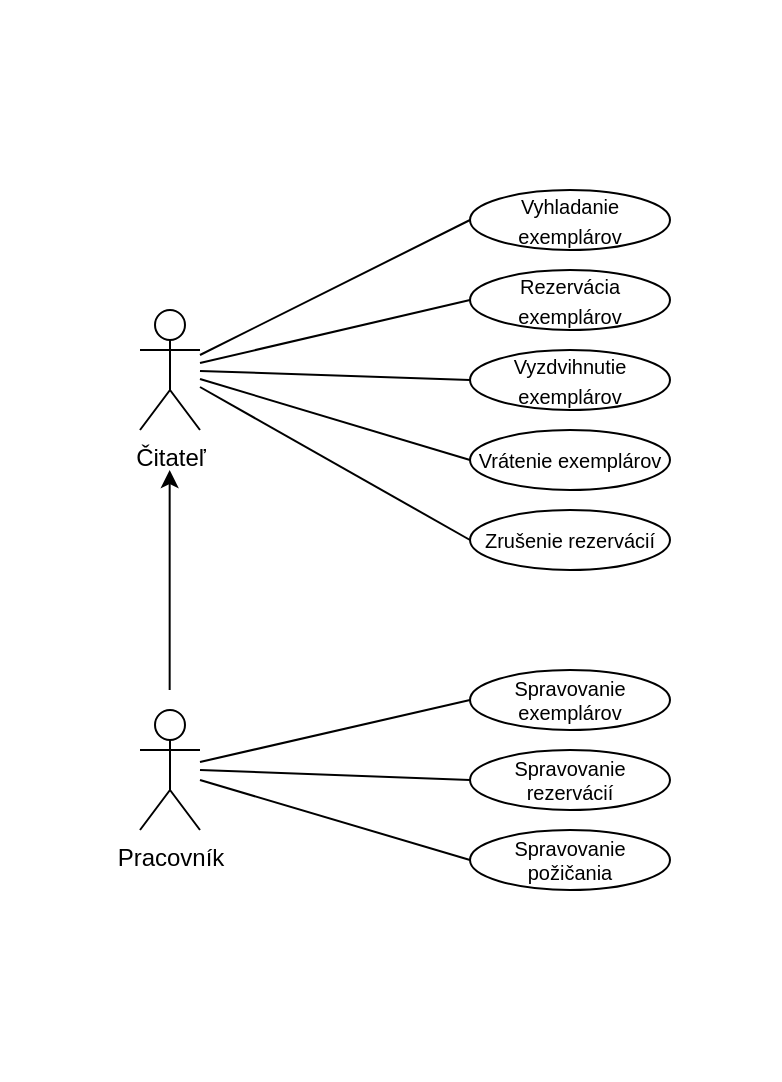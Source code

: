 <mxfile version="24.0.2" type="device">
  <diagram id="R2lEEEUBdFMjLlhIrx00" name="Page-1">
    <mxGraphModel dx="1137" dy="638" grid="1" gridSize="10" guides="1" tooltips="1" connect="1" arrows="1" fold="1" page="1" pageScale="1" pageWidth="850" pageHeight="1100" math="0" shadow="0" extFonts="Permanent Marker^https://fonts.googleapis.com/css?family=Permanent+Marker">
      <root>
        <mxCell id="0" />
        <mxCell id="1" parent="0" />
        <mxCell id="07s9dqfnNiP7TXrj1Moa-206" value="" style="rounded=0;whiteSpace=wrap;html=1;fillColor=none;strokeColor=none;" vertex="1" parent="1">
          <mxGeometry x="100" y="185" width="390" height="540" as="geometry" />
        </mxCell>
        <mxCell id="07s9dqfnNiP7TXrj1Moa-175" value="Čitateľ" style="shape=umlActor;verticalLabelPosition=bottom;verticalAlign=top;html=1;" vertex="1" parent="1">
          <mxGeometry x="170" y="340" width="30" height="60" as="geometry" />
        </mxCell>
        <mxCell id="07s9dqfnNiP7TXrj1Moa-180" style="edgeStyle=orthogonalEdgeStyle;rounded=0;orthogonalLoop=1;jettySize=auto;html=1;" edge="1" parent="1">
          <mxGeometry relative="1" as="geometry">
            <mxPoint x="184.83" y="530" as="sourcePoint" />
            <mxPoint x="184.83" y="420" as="targetPoint" />
          </mxGeometry>
        </mxCell>
        <mxCell id="07s9dqfnNiP7TXrj1Moa-176" value="Pracovník" style="shape=umlActor;verticalLabelPosition=bottom;verticalAlign=top;html=1;" vertex="1" parent="1">
          <mxGeometry x="170" y="540" width="30" height="60" as="geometry" />
        </mxCell>
        <mxCell id="07s9dqfnNiP7TXrj1Moa-177" value="&lt;font style=&quot;font-size: 10px;&quot;&gt;Vyhladanie exemplárov&lt;/font&gt;" style="ellipse;whiteSpace=wrap;html=1;" vertex="1" parent="1">
          <mxGeometry x="335" y="280" width="100" height="30" as="geometry" />
        </mxCell>
        <mxCell id="07s9dqfnNiP7TXrj1Moa-181" value="&lt;font style=&quot;font-size: 10px;&quot;&gt;Rezervácia exemplárov&lt;/font&gt;" style="ellipse;whiteSpace=wrap;html=1;" vertex="1" parent="1">
          <mxGeometry x="335" y="320" width="100" height="30" as="geometry" />
        </mxCell>
        <mxCell id="07s9dqfnNiP7TXrj1Moa-182" value="&lt;font style=&quot;font-size: 10px;&quot;&gt;Vyzdvihnutie exemplárov&lt;/font&gt;" style="ellipse;whiteSpace=wrap;html=1;" vertex="1" parent="1">
          <mxGeometry x="335" y="360" width="100" height="30" as="geometry" />
        </mxCell>
        <mxCell id="07s9dqfnNiP7TXrj1Moa-183" value="&lt;font style=&quot;font-size: 10px;&quot;&gt;Vrátenie exemplárov&lt;/font&gt;" style="ellipse;whiteSpace=wrap;html=1;" vertex="1" parent="1">
          <mxGeometry x="335" y="400" width="100" height="30" as="geometry" />
        </mxCell>
        <mxCell id="07s9dqfnNiP7TXrj1Moa-184" value="&lt;font style=&quot;font-size: 10px;&quot;&gt;Zrušenie rezervácií&lt;/font&gt;" style="ellipse;whiteSpace=wrap;html=1;" vertex="1" parent="1">
          <mxGeometry x="335" y="440" width="100" height="30" as="geometry" />
        </mxCell>
        <mxCell id="07s9dqfnNiP7TXrj1Moa-194" value="" style="endArrow=none;html=1;rounded=0;entryX=0;entryY=0.5;entryDx=0;entryDy=0;" edge="1" parent="1" source="07s9dqfnNiP7TXrj1Moa-175" target="07s9dqfnNiP7TXrj1Moa-177">
          <mxGeometry width="50" height="50" relative="1" as="geometry">
            <mxPoint x="270" y="410" as="sourcePoint" />
            <mxPoint x="320" y="360" as="targetPoint" />
          </mxGeometry>
        </mxCell>
        <mxCell id="07s9dqfnNiP7TXrj1Moa-195" value="" style="endArrow=none;html=1;rounded=0;entryX=0;entryY=0.5;entryDx=0;entryDy=0;" edge="1" parent="1" source="07s9dqfnNiP7TXrj1Moa-175" target="07s9dqfnNiP7TXrj1Moa-181">
          <mxGeometry width="50" height="50" relative="1" as="geometry">
            <mxPoint x="200" y="360" as="sourcePoint" />
            <mxPoint x="345" y="305" as="targetPoint" />
          </mxGeometry>
        </mxCell>
        <mxCell id="07s9dqfnNiP7TXrj1Moa-196" value="" style="endArrow=none;html=1;rounded=0;entryX=0;entryY=0.5;entryDx=0;entryDy=0;" edge="1" parent="1" source="07s9dqfnNiP7TXrj1Moa-175" target="07s9dqfnNiP7TXrj1Moa-182">
          <mxGeometry width="50" height="50" relative="1" as="geometry">
            <mxPoint x="220" y="380" as="sourcePoint" />
            <mxPoint x="345" y="345" as="targetPoint" />
          </mxGeometry>
        </mxCell>
        <mxCell id="07s9dqfnNiP7TXrj1Moa-197" value="" style="endArrow=none;html=1;rounded=0;entryX=0;entryY=0.5;entryDx=0;entryDy=0;" edge="1" parent="1" source="07s9dqfnNiP7TXrj1Moa-175" target="07s9dqfnNiP7TXrj1Moa-183">
          <mxGeometry width="50" height="50" relative="1" as="geometry">
            <mxPoint x="200" y="395" as="sourcePoint" />
            <mxPoint x="335" y="390" as="targetPoint" />
          </mxGeometry>
        </mxCell>
        <mxCell id="07s9dqfnNiP7TXrj1Moa-199" value="" style="endArrow=none;html=1;rounded=0;entryX=0;entryY=0.5;entryDx=0;entryDy=0;" edge="1" parent="1" source="07s9dqfnNiP7TXrj1Moa-175" target="07s9dqfnNiP7TXrj1Moa-184">
          <mxGeometry width="50" height="50" relative="1" as="geometry">
            <mxPoint x="200" y="410" as="sourcePoint" />
            <mxPoint x="335" y="450" as="targetPoint" />
          </mxGeometry>
        </mxCell>
        <mxCell id="07s9dqfnNiP7TXrj1Moa-200" value="" style="endArrow=none;html=1;rounded=0;entryX=0;entryY=0.5;entryDx=0;entryDy=0;" edge="1" target="07s9dqfnNiP7TXrj1Moa-201" parent="1">
          <mxGeometry width="50" height="50" relative="1" as="geometry">
            <mxPoint x="200" y="566" as="sourcePoint" />
            <mxPoint x="345" y="505" as="targetPoint" />
          </mxGeometry>
        </mxCell>
        <mxCell id="07s9dqfnNiP7TXrj1Moa-201" value="&lt;div style=&quot;font-size: 11px;&quot;&gt;&lt;font style=&quot;font-size: 10px;&quot;&gt;Spravovanie&lt;/font&gt;&lt;/div&gt;&lt;div style=&quot;font-size: 10px;&quot;&gt;exemplárov&lt;br&gt;&lt;/div&gt;" style="ellipse;whiteSpace=wrap;html=1;" vertex="1" parent="1">
          <mxGeometry x="335" y="520" width="100" height="30" as="geometry" />
        </mxCell>
        <mxCell id="07s9dqfnNiP7TXrj1Moa-202" value="" style="endArrow=none;html=1;rounded=0;entryX=0;entryY=0.5;entryDx=0;entryDy=0;" edge="1" target="07s9dqfnNiP7TXrj1Moa-204" parent="1">
          <mxGeometry width="50" height="50" relative="1" as="geometry">
            <mxPoint x="200" y="570" as="sourcePoint" />
            <mxPoint x="345" y="545" as="targetPoint" />
          </mxGeometry>
        </mxCell>
        <mxCell id="07s9dqfnNiP7TXrj1Moa-203" value="" style="endArrow=none;html=1;rounded=0;entryX=0;entryY=0.5;entryDx=0;entryDy=0;" edge="1" target="07s9dqfnNiP7TXrj1Moa-205" parent="1">
          <mxGeometry width="50" height="50" relative="1" as="geometry">
            <mxPoint x="200" y="575" as="sourcePoint" />
            <mxPoint x="335" y="590" as="targetPoint" />
          </mxGeometry>
        </mxCell>
        <mxCell id="07s9dqfnNiP7TXrj1Moa-204" value="&lt;div style=&quot;font-size: 10px;&quot;&gt;&lt;font style=&quot;font-size: 10px;&quot;&gt;Spravovanie &lt;br style=&quot;font-size: 10px;&quot;&gt;&lt;/font&gt;&lt;/div&gt;&lt;div style=&quot;font-size: 10px;&quot;&gt;&lt;font style=&quot;font-size: 10px;&quot;&gt;&lt;font style=&quot;font-size: 10px;&quot;&gt;rezervácií&lt;/font&gt;&lt;font style=&quot;font-size: 10px;&quot;&gt;&lt;br style=&quot;font-size: 10px;&quot;&gt;&lt;/font&gt;&lt;/font&gt;&lt;/div&gt;" style="ellipse;whiteSpace=wrap;html=1;fontSize=10;" vertex="1" parent="1">
          <mxGeometry x="335" y="560" width="100" height="30" as="geometry" />
        </mxCell>
        <mxCell id="07s9dqfnNiP7TXrj1Moa-205" value="Spravovanie požičania" style="ellipse;whiteSpace=wrap;html=1;fontSize=10;" vertex="1" parent="1">
          <mxGeometry x="335" y="600" width="100" height="30" as="geometry" />
        </mxCell>
      </root>
    </mxGraphModel>
  </diagram>
</mxfile>

